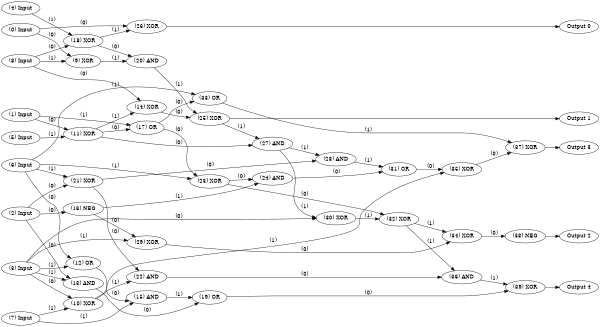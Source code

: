 digraph NeuralNetwork {
rankdir=LR;
size="4,3";
center = true;
node0 [label="(0) Input", color=black, labelfontcolor=black, fontcolor=black];
node1 [label="(1) Input", color=black, labelfontcolor=black, fontcolor=black];
node2 [label="(2) Input", color=black, labelfontcolor=black, fontcolor=black];
node3 [label="(3) Input", color=black, labelfontcolor=black, fontcolor=black];
node4 [label="(4) Input", color=black, labelfontcolor=black, fontcolor=black];
node5 [label="(5) Input", color=black, labelfontcolor=black, fontcolor=black];
node6 [label="(6) Input", color=black, labelfontcolor=black, fontcolor=black];
node7 [label="(7) Input", color=black, labelfontcolor=black, fontcolor=black];
node8 [label="(8) Input", color=black, labelfontcolor=black, fontcolor=black];
node9 [label="(9) XOR", color=black, labelfontcolor=black, fontcolor=black];
node0 -> node9 [label=" (0)", labelfontcolor=black, fontcolor=black, bold=true, color=black];
node8 -> node9 [label=" (1)", labelfontcolor=black, fontcolor=black, bold=true, color=black];
node10 [label="(10) XOR", color=black, labelfontcolor=black, fontcolor=black];
node3 -> node10 [label=" (0)", labelfontcolor=black, fontcolor=black, bold=true, color=black];
node7 -> node10 [label=" (1)", labelfontcolor=black, fontcolor=black, bold=true, color=black];
node11 [label="(11) XOR", color=black, labelfontcolor=black, fontcolor=black];
node1 -> node11 [label=" (0)", labelfontcolor=black, fontcolor=black, bold=true, color=black];
node5 -> node11 [label=" (1)", labelfontcolor=black, fontcolor=black, bold=true, color=black];
node12 [label="(12) OR", color=black, labelfontcolor=black, fontcolor=black];
node6 -> node12 [label=" (0)", labelfontcolor=black, fontcolor=black, bold=true, color=black];
node3 -> node12 [label=" (1)", labelfontcolor=black, fontcolor=black, bold=true, color=black];
node13 [label="(13) AND", color=black, labelfontcolor=black, fontcolor=black];
node2 -> node13 [label=" (0)", labelfontcolor=black, fontcolor=black, bold=true, color=black];
node3 -> node13 [label=" (1)", labelfontcolor=black, fontcolor=black, bold=true, color=black];
node14 [label="(14) XOR", color=black, labelfontcolor=black, fontcolor=black];
node8 -> node14 [label=" (0)", labelfontcolor=black, fontcolor=black, bold=true, color=black];
node11 -> node14 [label=" (1)", labelfontcolor=black, fontcolor=black, bold=true, color=black];
node15 [label="(15) AND", color=black, labelfontcolor=black, fontcolor=black];
node12 -> node15 [label=" (0)", labelfontcolor=black, fontcolor=black, bold=true, color=black];
node7 -> node15 [label=" (1)", labelfontcolor=black, fontcolor=black, bold=true, color=black];
node16 [label="(16) NEG", color=black, labelfontcolor=black, fontcolor=black];
node2 -> node16 [label=" (0)", labelfontcolor=black, fontcolor=black, bold=true, color=black];
node17 [label="(17) OR", color=black, labelfontcolor=black, fontcolor=black];
node11 -> node17 [label=" (0)", labelfontcolor=black, fontcolor=black, bold=true, color=black];
node1 -> node17 [label=" (1)", labelfontcolor=black, fontcolor=black, bold=true, color=black];
node18 [label="(18) XOR", color=black, labelfontcolor=black, fontcolor=black];
node8 -> node18 [label=" (0)", labelfontcolor=black, fontcolor=black, bold=true, color=black];
node4 -> node18 [label=" (1)", labelfontcolor=black, fontcolor=black, bold=true, color=black];
node19 [label="(19) OR", color=black, labelfontcolor=black, fontcolor=black];
node13 -> node19 [label=" (0)", labelfontcolor=black, fontcolor=black, bold=true, color=black];
node15 -> node19 [label=" (1)", labelfontcolor=black, fontcolor=black, bold=true, color=black];
node20 [label="(20) AND", color=black, labelfontcolor=black, fontcolor=black];
node18 -> node20 [label=" (0)", labelfontcolor=black, fontcolor=black, bold=true, color=black];
node9 -> node20 [label=" (1)", labelfontcolor=black, fontcolor=black, bold=true, color=black];
node21 [label="(21) XOR", color=black, labelfontcolor=black, fontcolor=black];
node2 -> node21 [label=" (0)", labelfontcolor=black, fontcolor=black, bold=true, color=black];
node6 -> node21 [label=" (1)", labelfontcolor=black, fontcolor=black, bold=true, color=black];
node22 [label="(22) AND", color=black, labelfontcolor=black, fontcolor=black];
node21 -> node22 [label=" (0)", labelfontcolor=black, fontcolor=black, bold=true, color=black];
node10 -> node22 [label=" (1)", labelfontcolor=black, fontcolor=black, bold=true, color=black];
node23 [label="(23) XOR", color=black, labelfontcolor=black, fontcolor=black];
node17 -> node23 [label=" (0)", labelfontcolor=black, fontcolor=black, bold=true, color=black];
node6 -> node23 [label=" (1)", labelfontcolor=black, fontcolor=black, bold=true, color=black];
node24 [label="(24) AND", color=black, labelfontcolor=black, fontcolor=black];
node23 -> node24 [label=" (0)", labelfontcolor=black, fontcolor=black, bold=true, color=black];
node16 -> node24 [label=" (1)", labelfontcolor=black, fontcolor=black, bold=true, color=black];
node25 [label="(25) XOR", color=black, labelfontcolor=black, fontcolor=black];
node14 -> node25 [label=" (0)", labelfontcolor=black, fontcolor=black, bold=true, color=black];
node20 -> node25 [label=" (1)", labelfontcolor=black, fontcolor=black, bold=true, color=black];
node26 [label="(26) XOR", color=black, labelfontcolor=black, fontcolor=black];
node0 -> node26 [label=" (0)", labelfontcolor=black, fontcolor=black, bold=true, color=black];
node18 -> node26 [label=" (1)", labelfontcolor=black, fontcolor=black, bold=true, color=black];
node27 [label="(27) AND", color=black, labelfontcolor=black, fontcolor=black];
node11 -> node27 [label=" (0)", labelfontcolor=black, fontcolor=black, bold=true, color=black];
node25 -> node27 [label=" (1)", labelfontcolor=black, fontcolor=black, bold=true, color=black];
node28 [label="(28) AND", color=black, labelfontcolor=black, fontcolor=black];
node21 -> node28 [label=" (0)", labelfontcolor=black, fontcolor=black, bold=true, color=black];
node27 -> node28 [label=" (1)", labelfontcolor=black, fontcolor=black, bold=true, color=black];
node29 [label="(29) XOR", color=black, labelfontcolor=black, fontcolor=black];
node16 -> node29 [label=" (0)", labelfontcolor=black, fontcolor=black, bold=true, color=black];
node3 -> node29 [label=" (1)", labelfontcolor=black, fontcolor=black, bold=true, color=black];
node30 [label="(30) XOR", color=black, labelfontcolor=black, fontcolor=black];
node3 -> node30 [label=" (0)", labelfontcolor=black, fontcolor=black, bold=true, color=black];
node27 -> node30 [label=" (1)", labelfontcolor=black, fontcolor=black, bold=true, color=black];
node31 [label="(31) OR", color=black, labelfontcolor=black, fontcolor=black];
node24 -> node31 [label=" (0)", labelfontcolor=black, fontcolor=black, bold=true, color=black];
node28 -> node31 [label=" (1)", labelfontcolor=black, fontcolor=black, bold=true, color=black];
node32 [label="(32) XOR", color=black, labelfontcolor=black, fontcolor=black];
node23 -> node32 [label=" (0)", labelfontcolor=black, fontcolor=black, bold=true, color=black];
node30 -> node32 [label=" (1)", labelfontcolor=black, fontcolor=black, bold=true, color=black];
node33 [label="(33) OR", color=black, labelfontcolor=black, fontcolor=black];
node17 -> node33 [label=" (0)", labelfontcolor=black, fontcolor=black, bold=true, color=black];
node6 -> node33 [label=" (1)", labelfontcolor=black, fontcolor=black, bold=true, color=black];
node34 [label="(34) XOR", color=black, labelfontcolor=black, fontcolor=black];
node29 -> node34 [label=" (0)", labelfontcolor=black, fontcolor=black, bold=true, color=black];
node32 -> node34 [label=" (1)", labelfontcolor=black, fontcolor=black, bold=true, color=black];
node35 [label="(35) XOR", color=black, labelfontcolor=black, fontcolor=black];
node31 -> node35 [label=" (0)", labelfontcolor=black, fontcolor=black, bold=true, color=black];
node10 -> node35 [label=" (1)", labelfontcolor=black, fontcolor=black, bold=true, color=black];
node36 [label="(36) AND", color=black, labelfontcolor=black, fontcolor=black];
node22 -> node36 [label=" (0)", labelfontcolor=black, fontcolor=black, bold=true, color=black];
node32 -> node36 [label=" (1)", labelfontcolor=black, fontcolor=black, bold=true, color=black];
node37 [label="(37) XOR", color=black, labelfontcolor=black, fontcolor=black];
node35 -> node37 [label=" (0)", labelfontcolor=black, fontcolor=black, bold=true, color=black];
node33 -> node37 [label=" (1)", labelfontcolor=black, fontcolor=black, bold=true, color=black];
node38 [label="(38) NEG", color=black, labelfontcolor=black, fontcolor=black];
node34 -> node38 [label=" (0)", labelfontcolor=black, fontcolor=black, bold=true, color=black];
node39 [label="(39) XOR", color=black, labelfontcolor=black, fontcolor=black];
node19 -> node39 [label=" (0)", labelfontcolor=black, fontcolor=black, bold=true, color=black];
node36 -> node39 [label=" (1)", labelfontcolor=black, fontcolor=black, bold=true, color=black];
node40 [label="Output 0", color=black, labelfontcolor=black, fontcolor=black];
node26 -> node40 [labelfontcolor=black, fontcolor=black, bold=true, color=black];
node41 [label="Output 1", color=black, labelfontcolor=black, fontcolor=black];
node25 -> node41 [labelfontcolor=black, fontcolor=black, bold=true, color=black];
node42 [label="Output 2", color=black, labelfontcolor=black, fontcolor=black];
node38 -> node42 [labelfontcolor=black, fontcolor=black, bold=true, color=black];
node43 [label="Output 3", color=black, labelfontcolor=black, fontcolor=black];
node37 -> node43 [labelfontcolor=black, fontcolor=black, bold=true, color=black];
node44 [label="Output 4", color=black, labelfontcolor=black, fontcolor=black];
node39 -> node44 [labelfontcolor=black, fontcolor=black, bold=true, color=black];
{ rank = source; "node0"; "node1"; "node2"; "node3"; "node4"; "node5"; "node6"; "node7"; "node8"; }
{ rank = max;"node40";"node41";"node42";"node43";"node44"; }
}